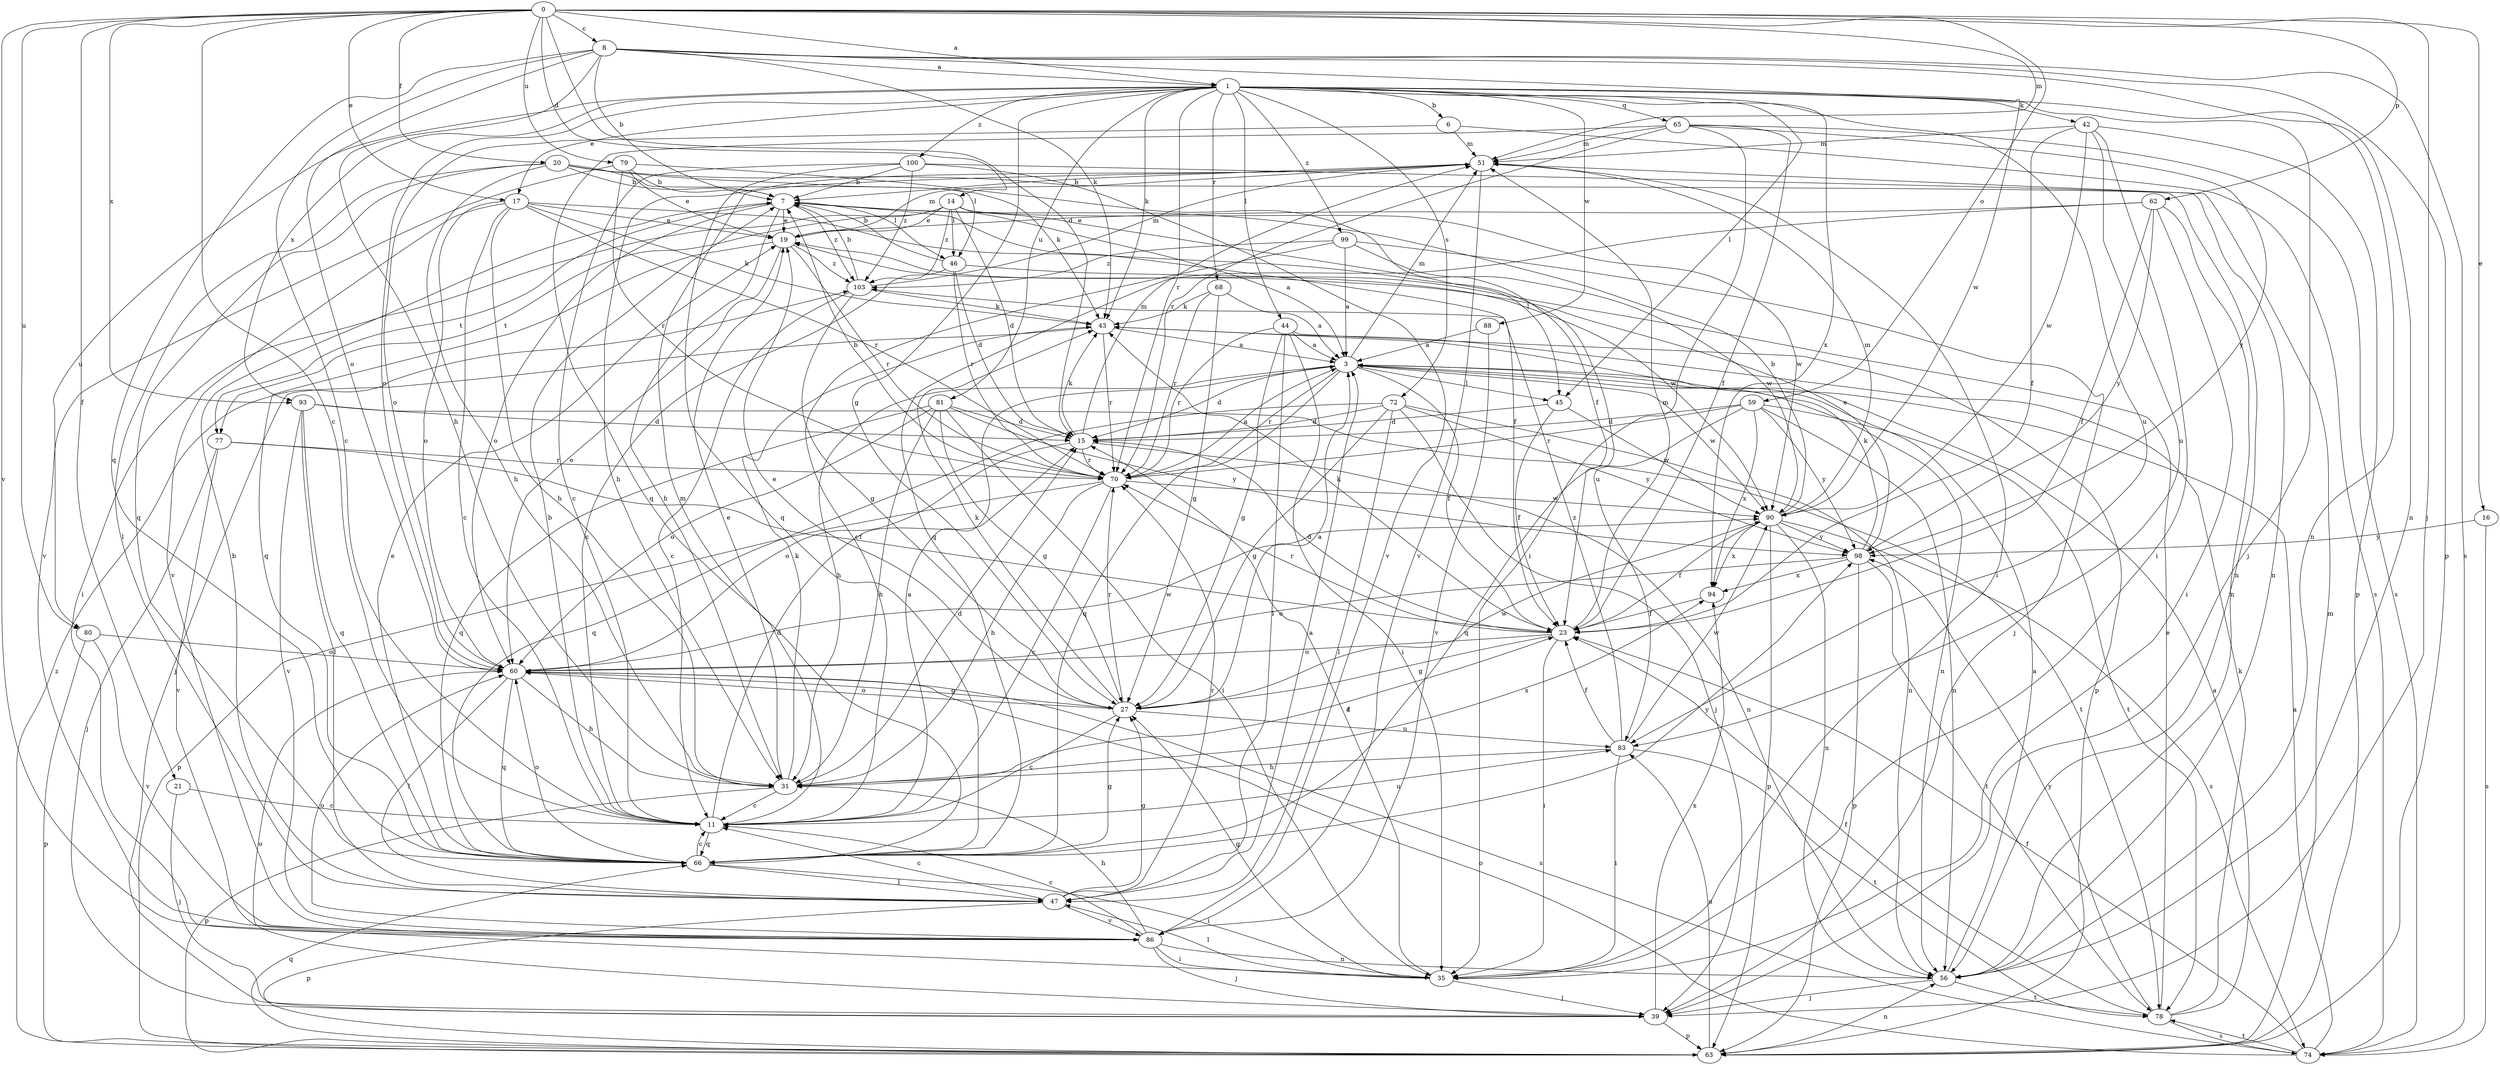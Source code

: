 strict digraph  {
0;
1;
3;
6;
7;
8;
11;
14;
15;
16;
17;
19;
20;
21;
23;
27;
31;
35;
39;
42;
43;
44;
45;
46;
47;
51;
56;
59;
60;
62;
63;
65;
66;
68;
70;
72;
74;
77;
78;
79;
80;
81;
83;
86;
88;
90;
93;
94;
98;
99;
100;
103;
0 -> 1  [label=a];
0 -> 8  [label=c];
0 -> 11  [label=c];
0 -> 14  [label=d];
0 -> 15  [label=d];
0 -> 16  [label=e];
0 -> 17  [label=e];
0 -> 20  [label=f];
0 -> 21  [label=f];
0 -> 39  [label=j];
0 -> 51  [label=m];
0 -> 59  [label=o];
0 -> 62  [label=p];
0 -> 79  [label=u];
0 -> 80  [label=u];
0 -> 86  [label=v];
0 -> 93  [label=x];
1 -> 6  [label=b];
1 -> 17  [label=e];
1 -> 27  [label=g];
1 -> 39  [label=j];
1 -> 42  [label=k];
1 -> 43  [label=k];
1 -> 44  [label=l];
1 -> 45  [label=l];
1 -> 56  [label=n];
1 -> 60  [label=o];
1 -> 65  [label=q];
1 -> 68  [label=r];
1 -> 70  [label=r];
1 -> 72  [label=s];
1 -> 80  [label=u];
1 -> 81  [label=u];
1 -> 83  [label=u];
1 -> 88  [label=w];
1 -> 93  [label=x];
1 -> 94  [label=x];
1 -> 99  [label=z];
1 -> 100  [label=z];
3 -> 15  [label=d];
3 -> 23  [label=f];
3 -> 31  [label=h];
3 -> 45  [label=l];
3 -> 51  [label=m];
3 -> 56  [label=n];
3 -> 66  [label=q];
3 -> 70  [label=r];
3 -> 90  [label=w];
6 -> 51  [label=m];
6 -> 60  [label=o];
6 -> 74  [label=s];
7 -> 19  [label=e];
7 -> 23  [label=f];
7 -> 31  [label=h];
7 -> 45  [label=l];
7 -> 46  [label=l];
7 -> 60  [label=o];
7 -> 77  [label=t];
7 -> 103  [label=z];
8 -> 1  [label=a];
8 -> 7  [label=b];
8 -> 11  [label=c];
8 -> 31  [label=h];
8 -> 43  [label=k];
8 -> 56  [label=n];
8 -> 60  [label=o];
8 -> 63  [label=p];
8 -> 66  [label=q];
8 -> 74  [label=s];
8 -> 90  [label=w];
11 -> 3  [label=a];
11 -> 7  [label=b];
11 -> 15  [label=d];
11 -> 51  [label=m];
11 -> 66  [label=q];
11 -> 83  [label=u];
14 -> 3  [label=a];
14 -> 15  [label=d];
14 -> 19  [label=e];
14 -> 35  [label=i];
14 -> 46  [label=l];
14 -> 77  [label=t];
14 -> 90  [label=w];
14 -> 103  [label=z];
15 -> 43  [label=k];
15 -> 51  [label=m];
15 -> 56  [label=n];
15 -> 60  [label=o];
15 -> 70  [label=r];
16 -> 74  [label=s];
16 -> 98  [label=y];
17 -> 11  [label=c];
17 -> 19  [label=e];
17 -> 31  [label=h];
17 -> 43  [label=k];
17 -> 60  [label=o];
17 -> 70  [label=r];
17 -> 83  [label=u];
17 -> 86  [label=v];
19 -> 51  [label=m];
19 -> 60  [label=o];
19 -> 66  [label=q];
19 -> 70  [label=r];
19 -> 103  [label=z];
20 -> 7  [label=b];
20 -> 31  [label=h];
20 -> 43  [label=k];
20 -> 46  [label=l];
20 -> 47  [label=l];
20 -> 56  [label=n];
20 -> 66  [label=q];
21 -> 11  [label=c];
21 -> 39  [label=j];
23 -> 15  [label=d];
23 -> 27  [label=g];
23 -> 35  [label=i];
23 -> 43  [label=k];
23 -> 51  [label=m];
23 -> 60  [label=o];
23 -> 70  [label=r];
27 -> 3  [label=a];
27 -> 11  [label=c];
27 -> 19  [label=e];
27 -> 43  [label=k];
27 -> 60  [label=o];
27 -> 70  [label=r];
27 -> 83  [label=u];
27 -> 90  [label=w];
31 -> 11  [label=c];
31 -> 15  [label=d];
31 -> 19  [label=e];
31 -> 23  [label=f];
31 -> 43  [label=k];
31 -> 63  [label=p];
31 -> 94  [label=x];
35 -> 15  [label=d];
35 -> 27  [label=g];
35 -> 39  [label=j];
35 -> 47  [label=l];
39 -> 60  [label=o];
39 -> 63  [label=p];
39 -> 94  [label=x];
42 -> 23  [label=f];
42 -> 35  [label=i];
42 -> 51  [label=m];
42 -> 63  [label=p];
42 -> 83  [label=u];
42 -> 90  [label=w];
43 -> 3  [label=a];
43 -> 39  [label=j];
43 -> 70  [label=r];
44 -> 3  [label=a];
44 -> 27  [label=g];
44 -> 35  [label=i];
44 -> 47  [label=l];
44 -> 63  [label=p];
44 -> 70  [label=r];
45 -> 15  [label=d];
45 -> 23  [label=f];
45 -> 90  [label=w];
46 -> 7  [label=b];
46 -> 11  [label=c];
46 -> 15  [label=d];
46 -> 70  [label=r];
46 -> 90  [label=w];
47 -> 3  [label=a];
47 -> 7  [label=b];
47 -> 11  [label=c];
47 -> 27  [label=g];
47 -> 63  [label=p];
47 -> 70  [label=r];
47 -> 86  [label=v];
51 -> 7  [label=b];
51 -> 31  [label=h];
51 -> 35  [label=i];
51 -> 86  [label=v];
56 -> 3  [label=a];
56 -> 39  [label=j];
56 -> 78  [label=t];
59 -> 15  [label=d];
59 -> 56  [label=n];
59 -> 66  [label=q];
59 -> 70  [label=r];
59 -> 78  [label=t];
59 -> 94  [label=x];
59 -> 98  [label=y];
60 -> 27  [label=g];
60 -> 31  [label=h];
60 -> 47  [label=l];
60 -> 66  [label=q];
60 -> 74  [label=s];
60 -> 90  [label=w];
62 -> 19  [label=e];
62 -> 23  [label=f];
62 -> 35  [label=i];
62 -> 56  [label=n];
62 -> 66  [label=q];
62 -> 98  [label=y];
63 -> 51  [label=m];
63 -> 56  [label=n];
63 -> 66  [label=q];
63 -> 83  [label=u];
63 -> 103  [label=z];
65 -> 23  [label=f];
65 -> 35  [label=i];
65 -> 51  [label=m];
65 -> 66  [label=q];
65 -> 70  [label=r];
65 -> 74  [label=s];
65 -> 98  [label=y];
66 -> 11  [label=c];
66 -> 19  [label=e];
66 -> 27  [label=g];
66 -> 35  [label=i];
66 -> 47  [label=l];
66 -> 60  [label=o];
66 -> 98  [label=y];
68 -> 3  [label=a];
68 -> 27  [label=g];
68 -> 43  [label=k];
68 -> 70  [label=r];
70 -> 3  [label=a];
70 -> 7  [label=b];
70 -> 11  [label=c];
70 -> 31  [label=h];
70 -> 63  [label=p];
70 -> 90  [label=w];
72 -> 15  [label=d];
72 -> 27  [label=g];
72 -> 39  [label=j];
72 -> 47  [label=l];
72 -> 56  [label=n];
72 -> 66  [label=q];
72 -> 98  [label=y];
74 -> 3  [label=a];
74 -> 23  [label=f];
74 -> 60  [label=o];
74 -> 78  [label=t];
77 -> 23  [label=f];
77 -> 39  [label=j];
77 -> 70  [label=r];
77 -> 86  [label=v];
78 -> 3  [label=a];
78 -> 19  [label=e];
78 -> 23  [label=f];
78 -> 43  [label=k];
78 -> 74  [label=s];
78 -> 98  [label=y];
79 -> 7  [label=b];
79 -> 19  [label=e];
79 -> 23  [label=f];
79 -> 70  [label=r];
79 -> 86  [label=v];
80 -> 60  [label=o];
80 -> 63  [label=p];
80 -> 86  [label=v];
81 -> 15  [label=d];
81 -> 27  [label=g];
81 -> 31  [label=h];
81 -> 35  [label=i];
81 -> 60  [label=o];
81 -> 66  [label=q];
81 -> 98  [label=y];
83 -> 23  [label=f];
83 -> 31  [label=h];
83 -> 35  [label=i];
83 -> 78  [label=t];
83 -> 90  [label=w];
83 -> 103  [label=z];
86 -> 11  [label=c];
86 -> 31  [label=h];
86 -> 35  [label=i];
86 -> 39  [label=j];
86 -> 56  [label=n];
86 -> 60  [label=o];
88 -> 3  [label=a];
88 -> 86  [label=v];
90 -> 7  [label=b];
90 -> 23  [label=f];
90 -> 51  [label=m];
90 -> 56  [label=n];
90 -> 63  [label=p];
90 -> 74  [label=s];
90 -> 94  [label=x];
90 -> 98  [label=y];
93 -> 15  [label=d];
93 -> 47  [label=l];
93 -> 66  [label=q];
93 -> 78  [label=t];
93 -> 86  [label=v];
94 -> 23  [label=f];
98 -> 19  [label=e];
98 -> 43  [label=k];
98 -> 60  [label=o];
98 -> 63  [label=p];
98 -> 78  [label=t];
98 -> 94  [label=x];
99 -> 3  [label=a];
99 -> 11  [label=c];
99 -> 39  [label=j];
99 -> 90  [label=w];
99 -> 103  [label=z];
100 -> 7  [label=b];
100 -> 11  [label=c];
100 -> 56  [label=n];
100 -> 66  [label=q];
100 -> 86  [label=v];
100 -> 103  [label=z];
103 -> 7  [label=b];
103 -> 11  [label=c];
103 -> 27  [label=g];
103 -> 43  [label=k];
103 -> 51  [label=m];
}
